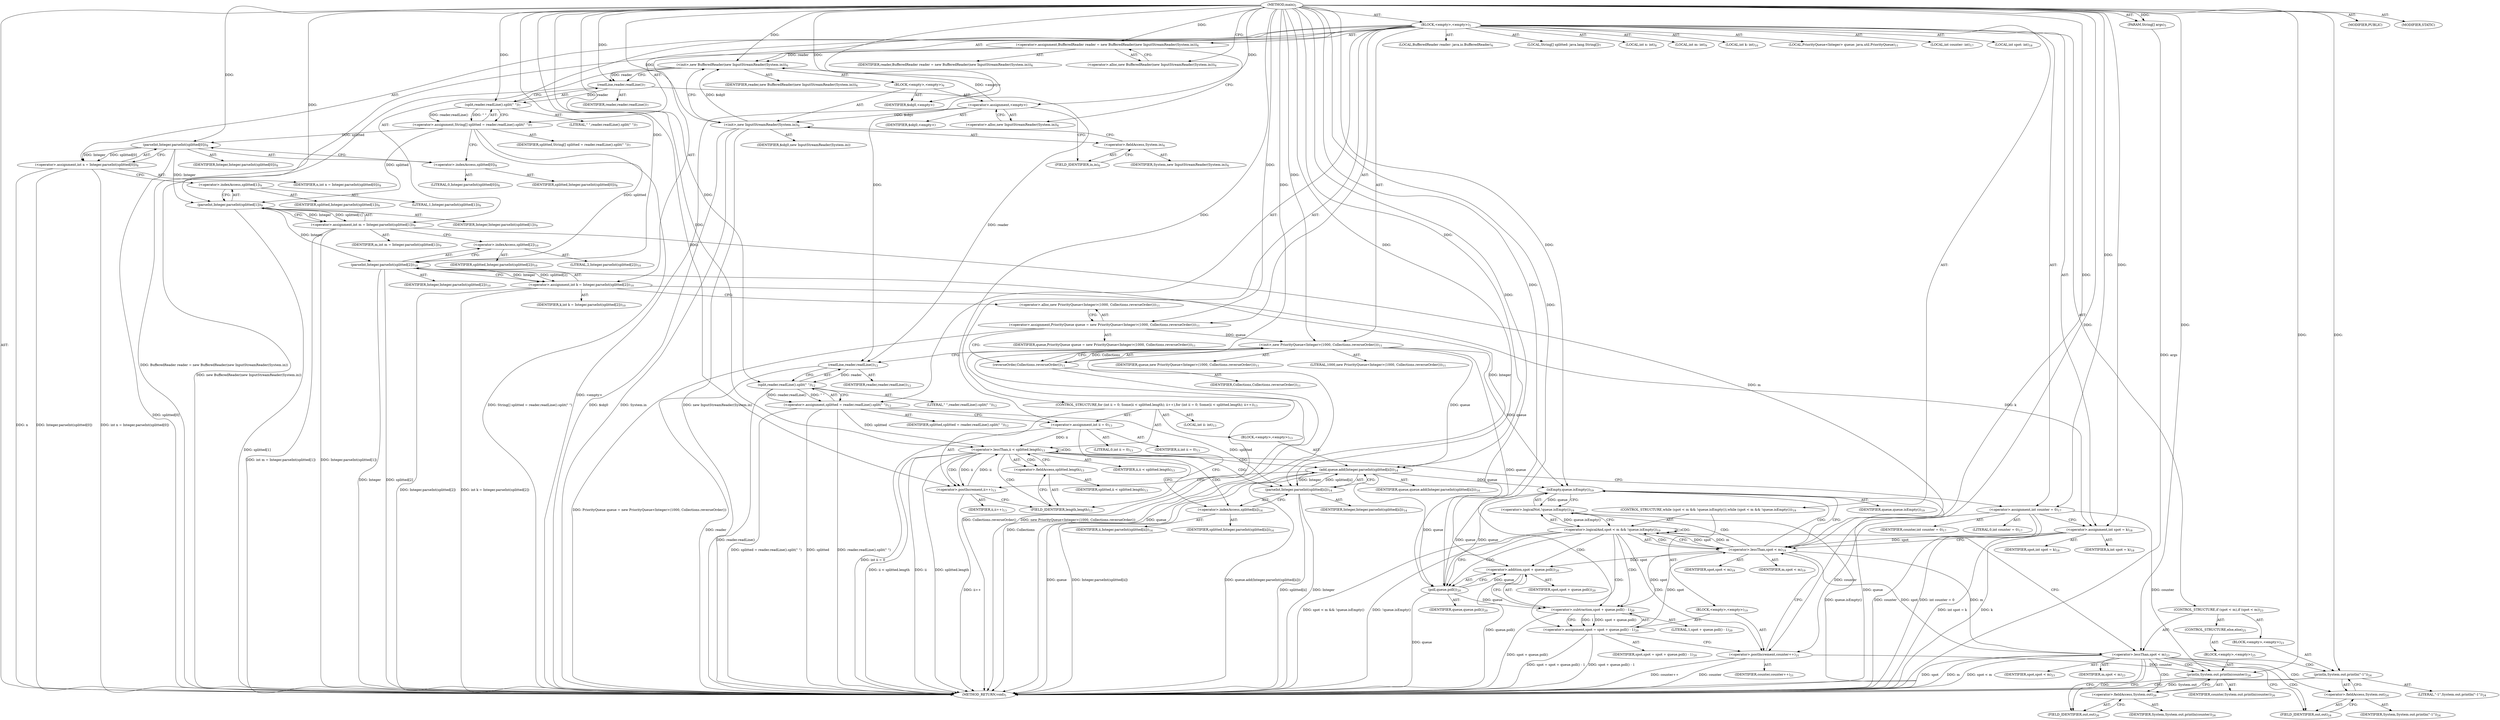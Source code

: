 digraph "main" {  
"21" [label = <(METHOD,main)<SUB>5</SUB>> ]
"22" [label = <(PARAM,String[] args)<SUB>5</SUB>> ]
"23" [label = <(BLOCK,&lt;empty&gt;,&lt;empty&gt;)<SUB>5</SUB>> ]
"4" [label = <(LOCAL,BufferedReader reader: java.io.BufferedReader)<SUB>6</SUB>> ]
"24" [label = <(&lt;operator&gt;.assignment,BufferedReader reader = new BufferedReader(new InputStreamReader(System.in)))<SUB>6</SUB>> ]
"25" [label = <(IDENTIFIER,reader,BufferedReader reader = new BufferedReader(new InputStreamReader(System.in)))<SUB>6</SUB>> ]
"26" [label = <(&lt;operator&gt;.alloc,new BufferedReader(new InputStreamReader(System.in)))<SUB>6</SUB>> ]
"27" [label = <(&lt;init&gt;,new BufferedReader(new InputStreamReader(System.in)))<SUB>6</SUB>> ]
"3" [label = <(IDENTIFIER,reader,new BufferedReader(new InputStreamReader(System.in)))<SUB>6</SUB>> ]
"28" [label = <(BLOCK,&lt;empty&gt;,&lt;empty&gt;)<SUB>6</SUB>> ]
"29" [label = <(&lt;operator&gt;.assignment,&lt;empty&gt;)> ]
"30" [label = <(IDENTIFIER,$obj0,&lt;empty&gt;)> ]
"31" [label = <(&lt;operator&gt;.alloc,new InputStreamReader(System.in))<SUB>6</SUB>> ]
"32" [label = <(&lt;init&gt;,new InputStreamReader(System.in))<SUB>6</SUB>> ]
"33" [label = <(IDENTIFIER,$obj0,new InputStreamReader(System.in))> ]
"34" [label = <(&lt;operator&gt;.fieldAccess,System.in)<SUB>6</SUB>> ]
"35" [label = <(IDENTIFIER,System,new InputStreamReader(System.in))<SUB>6</SUB>> ]
"36" [label = <(FIELD_IDENTIFIER,in,in)<SUB>6</SUB>> ]
"37" [label = <(IDENTIFIER,$obj0,&lt;empty&gt;)> ]
"38" [label = <(LOCAL,String[] splitted: java.lang.String[])<SUB>7</SUB>> ]
"39" [label = <(&lt;operator&gt;.assignment,String[] splitted = reader.readLine().split(&quot; &quot;))<SUB>7</SUB>> ]
"40" [label = <(IDENTIFIER,splitted,String[] splitted = reader.readLine().split(&quot; &quot;))<SUB>7</SUB>> ]
"41" [label = <(split,reader.readLine().split(&quot; &quot;))<SUB>7</SUB>> ]
"42" [label = <(readLine,reader.readLine())<SUB>7</SUB>> ]
"43" [label = <(IDENTIFIER,reader,reader.readLine())<SUB>7</SUB>> ]
"44" [label = <(LITERAL,&quot; &quot;,reader.readLine().split(&quot; &quot;))<SUB>7</SUB>> ]
"45" [label = <(LOCAL,int n: int)<SUB>8</SUB>> ]
"46" [label = <(&lt;operator&gt;.assignment,int n = Integer.parseInt(splitted[0]))<SUB>8</SUB>> ]
"47" [label = <(IDENTIFIER,n,int n = Integer.parseInt(splitted[0]))<SUB>8</SUB>> ]
"48" [label = <(parseInt,Integer.parseInt(splitted[0]))<SUB>8</SUB>> ]
"49" [label = <(IDENTIFIER,Integer,Integer.parseInt(splitted[0]))<SUB>8</SUB>> ]
"50" [label = <(&lt;operator&gt;.indexAccess,splitted[0])<SUB>8</SUB>> ]
"51" [label = <(IDENTIFIER,splitted,Integer.parseInt(splitted[0]))<SUB>8</SUB>> ]
"52" [label = <(LITERAL,0,Integer.parseInt(splitted[0]))<SUB>8</SUB>> ]
"53" [label = <(LOCAL,int m: int)<SUB>9</SUB>> ]
"54" [label = <(&lt;operator&gt;.assignment,int m = Integer.parseInt(splitted[1]))<SUB>9</SUB>> ]
"55" [label = <(IDENTIFIER,m,int m = Integer.parseInt(splitted[1]))<SUB>9</SUB>> ]
"56" [label = <(parseInt,Integer.parseInt(splitted[1]))<SUB>9</SUB>> ]
"57" [label = <(IDENTIFIER,Integer,Integer.parseInt(splitted[1]))<SUB>9</SUB>> ]
"58" [label = <(&lt;operator&gt;.indexAccess,splitted[1])<SUB>9</SUB>> ]
"59" [label = <(IDENTIFIER,splitted,Integer.parseInt(splitted[1]))<SUB>9</SUB>> ]
"60" [label = <(LITERAL,1,Integer.parseInt(splitted[1]))<SUB>9</SUB>> ]
"61" [label = <(LOCAL,int k: int)<SUB>10</SUB>> ]
"62" [label = <(&lt;operator&gt;.assignment,int k = Integer.parseInt(splitted[2]))<SUB>10</SUB>> ]
"63" [label = <(IDENTIFIER,k,int k = Integer.parseInt(splitted[2]))<SUB>10</SUB>> ]
"64" [label = <(parseInt,Integer.parseInt(splitted[2]))<SUB>10</SUB>> ]
"65" [label = <(IDENTIFIER,Integer,Integer.parseInt(splitted[2]))<SUB>10</SUB>> ]
"66" [label = <(&lt;operator&gt;.indexAccess,splitted[2])<SUB>10</SUB>> ]
"67" [label = <(IDENTIFIER,splitted,Integer.parseInt(splitted[2]))<SUB>10</SUB>> ]
"68" [label = <(LITERAL,2,Integer.parseInt(splitted[2]))<SUB>10</SUB>> ]
"6" [label = <(LOCAL,PriorityQueue&lt;Integer&gt; queue: java.util.PriorityQueue)<SUB>11</SUB>> ]
"69" [label = <(&lt;operator&gt;.assignment,PriorityQueue queue = new PriorityQueue&lt;Integer&gt;(1000, Collections.reverseOrder()))<SUB>11</SUB>> ]
"70" [label = <(IDENTIFIER,queue,PriorityQueue queue = new PriorityQueue&lt;Integer&gt;(1000, Collections.reverseOrder()))<SUB>11</SUB>> ]
"71" [label = <(&lt;operator&gt;.alloc,new PriorityQueue&lt;Integer&gt;(1000, Collections.reverseOrder()))<SUB>11</SUB>> ]
"72" [label = <(&lt;init&gt;,new PriorityQueue&lt;Integer&gt;(1000, Collections.reverseOrder()))<SUB>11</SUB>> ]
"5" [label = <(IDENTIFIER,queue,new PriorityQueue&lt;Integer&gt;(1000, Collections.reverseOrder()))<SUB>11</SUB>> ]
"73" [label = <(LITERAL,1000,new PriorityQueue&lt;Integer&gt;(1000, Collections.reverseOrder()))<SUB>11</SUB>> ]
"74" [label = <(reverseOrder,Collections.reverseOrder())<SUB>11</SUB>> ]
"75" [label = <(IDENTIFIER,Collections,Collections.reverseOrder())<SUB>11</SUB>> ]
"76" [label = <(&lt;operator&gt;.assignment,splitted = reader.readLine().split(&quot; &quot;))<SUB>12</SUB>> ]
"77" [label = <(IDENTIFIER,splitted,splitted = reader.readLine().split(&quot; &quot;))<SUB>12</SUB>> ]
"78" [label = <(split,reader.readLine().split(&quot; &quot;))<SUB>12</SUB>> ]
"79" [label = <(readLine,reader.readLine())<SUB>12</SUB>> ]
"80" [label = <(IDENTIFIER,reader,reader.readLine())<SUB>12</SUB>> ]
"81" [label = <(LITERAL,&quot; &quot;,reader.readLine().split(&quot; &quot;))<SUB>12</SUB>> ]
"82" [label = <(CONTROL_STRUCTURE,for (int ii = 0; Some(ii &lt; splitted.length); ii++),for (int ii = 0; Some(ii &lt; splitted.length); ii++))<SUB>13</SUB>> ]
"83" [label = <(LOCAL,int ii: int)<SUB>13</SUB>> ]
"84" [label = <(&lt;operator&gt;.assignment,int ii = 0)<SUB>13</SUB>> ]
"85" [label = <(IDENTIFIER,ii,int ii = 0)<SUB>13</SUB>> ]
"86" [label = <(LITERAL,0,int ii = 0)<SUB>13</SUB>> ]
"87" [label = <(&lt;operator&gt;.lessThan,ii &lt; splitted.length)<SUB>13</SUB>> ]
"88" [label = <(IDENTIFIER,ii,ii &lt; splitted.length)<SUB>13</SUB>> ]
"89" [label = <(&lt;operator&gt;.fieldAccess,splitted.length)<SUB>13</SUB>> ]
"90" [label = <(IDENTIFIER,splitted,ii &lt; splitted.length)<SUB>13</SUB>> ]
"91" [label = <(FIELD_IDENTIFIER,length,length)<SUB>13</SUB>> ]
"92" [label = <(&lt;operator&gt;.postIncrement,ii++)<SUB>13</SUB>> ]
"93" [label = <(IDENTIFIER,ii,ii++)<SUB>13</SUB>> ]
"94" [label = <(BLOCK,&lt;empty&gt;,&lt;empty&gt;)<SUB>13</SUB>> ]
"95" [label = <(add,queue.add(Integer.parseInt(splitted[ii])))<SUB>14</SUB>> ]
"96" [label = <(IDENTIFIER,queue,queue.add(Integer.parseInt(splitted[ii])))<SUB>14</SUB>> ]
"97" [label = <(parseInt,Integer.parseInt(splitted[ii]))<SUB>14</SUB>> ]
"98" [label = <(IDENTIFIER,Integer,Integer.parseInt(splitted[ii]))<SUB>14</SUB>> ]
"99" [label = <(&lt;operator&gt;.indexAccess,splitted[ii])<SUB>14</SUB>> ]
"100" [label = <(IDENTIFIER,splitted,Integer.parseInt(splitted[ii]))<SUB>14</SUB>> ]
"101" [label = <(IDENTIFIER,ii,Integer.parseInt(splitted[ii]))<SUB>14</SUB>> ]
"102" [label = <(LOCAL,int counter: int)<SUB>17</SUB>> ]
"103" [label = <(&lt;operator&gt;.assignment,int counter = 0)<SUB>17</SUB>> ]
"104" [label = <(IDENTIFIER,counter,int counter = 0)<SUB>17</SUB>> ]
"105" [label = <(LITERAL,0,int counter = 0)<SUB>17</SUB>> ]
"106" [label = <(LOCAL,int spot: int)<SUB>18</SUB>> ]
"107" [label = <(&lt;operator&gt;.assignment,int spot = k)<SUB>18</SUB>> ]
"108" [label = <(IDENTIFIER,spot,int spot = k)<SUB>18</SUB>> ]
"109" [label = <(IDENTIFIER,k,int spot = k)<SUB>18</SUB>> ]
"110" [label = <(CONTROL_STRUCTURE,while (spot &lt; m &amp;&amp; !queue.isEmpty()),while (spot &lt; m &amp;&amp; !queue.isEmpty()))<SUB>19</SUB>> ]
"111" [label = <(&lt;operator&gt;.logicalAnd,spot &lt; m &amp;&amp; !queue.isEmpty())<SUB>19</SUB>> ]
"112" [label = <(&lt;operator&gt;.lessThan,spot &lt; m)<SUB>19</SUB>> ]
"113" [label = <(IDENTIFIER,spot,spot &lt; m)<SUB>19</SUB>> ]
"114" [label = <(IDENTIFIER,m,spot &lt; m)<SUB>19</SUB>> ]
"115" [label = <(&lt;operator&gt;.logicalNot,!queue.isEmpty())<SUB>19</SUB>> ]
"116" [label = <(isEmpty,queue.isEmpty())<SUB>19</SUB>> ]
"117" [label = <(IDENTIFIER,queue,queue.isEmpty())<SUB>19</SUB>> ]
"118" [label = <(BLOCK,&lt;empty&gt;,&lt;empty&gt;)<SUB>19</SUB>> ]
"119" [label = <(&lt;operator&gt;.assignment,spot = spot + queue.poll() - 1)<SUB>20</SUB>> ]
"120" [label = <(IDENTIFIER,spot,spot = spot + queue.poll() - 1)<SUB>20</SUB>> ]
"121" [label = <(&lt;operator&gt;.subtraction,spot + queue.poll() - 1)<SUB>20</SUB>> ]
"122" [label = <(&lt;operator&gt;.addition,spot + queue.poll())<SUB>20</SUB>> ]
"123" [label = <(IDENTIFIER,spot,spot + queue.poll())<SUB>20</SUB>> ]
"124" [label = <(poll,queue.poll())<SUB>20</SUB>> ]
"125" [label = <(IDENTIFIER,queue,queue.poll())<SUB>20</SUB>> ]
"126" [label = <(LITERAL,1,spot + queue.poll() - 1)<SUB>20</SUB>> ]
"127" [label = <(&lt;operator&gt;.postIncrement,counter++)<SUB>21</SUB>> ]
"128" [label = <(IDENTIFIER,counter,counter++)<SUB>21</SUB>> ]
"129" [label = <(CONTROL_STRUCTURE,if (spot &lt; m),if (spot &lt; m))<SUB>23</SUB>> ]
"130" [label = <(&lt;operator&gt;.lessThan,spot &lt; m)<SUB>23</SUB>> ]
"131" [label = <(IDENTIFIER,spot,spot &lt; m)<SUB>23</SUB>> ]
"132" [label = <(IDENTIFIER,m,spot &lt; m)<SUB>23</SUB>> ]
"133" [label = <(BLOCK,&lt;empty&gt;,&lt;empty&gt;)<SUB>23</SUB>> ]
"134" [label = <(println,System.out.println(&quot;-1&quot;))<SUB>24</SUB>> ]
"135" [label = <(&lt;operator&gt;.fieldAccess,System.out)<SUB>24</SUB>> ]
"136" [label = <(IDENTIFIER,System,System.out.println(&quot;-1&quot;))<SUB>24</SUB>> ]
"137" [label = <(FIELD_IDENTIFIER,out,out)<SUB>24</SUB>> ]
"138" [label = <(LITERAL,&quot;-1&quot;,System.out.println(&quot;-1&quot;))<SUB>24</SUB>> ]
"139" [label = <(CONTROL_STRUCTURE,else,else)<SUB>25</SUB>> ]
"140" [label = <(BLOCK,&lt;empty&gt;,&lt;empty&gt;)<SUB>25</SUB>> ]
"141" [label = <(println,System.out.println(counter))<SUB>26</SUB>> ]
"142" [label = <(&lt;operator&gt;.fieldAccess,System.out)<SUB>26</SUB>> ]
"143" [label = <(IDENTIFIER,System,System.out.println(counter))<SUB>26</SUB>> ]
"144" [label = <(FIELD_IDENTIFIER,out,out)<SUB>26</SUB>> ]
"145" [label = <(IDENTIFIER,counter,System.out.println(counter))<SUB>26</SUB>> ]
"146" [label = <(MODIFIER,PUBLIC)> ]
"147" [label = <(MODIFIER,STATIC)> ]
"148" [label = <(METHOD_RETURN,void)<SUB>5</SUB>> ]
  "21" -> "22"  [ label = "AST: "] 
  "21" -> "23"  [ label = "AST: "] 
  "21" -> "146"  [ label = "AST: "] 
  "21" -> "147"  [ label = "AST: "] 
  "21" -> "148"  [ label = "AST: "] 
  "23" -> "4"  [ label = "AST: "] 
  "23" -> "24"  [ label = "AST: "] 
  "23" -> "27"  [ label = "AST: "] 
  "23" -> "38"  [ label = "AST: "] 
  "23" -> "39"  [ label = "AST: "] 
  "23" -> "45"  [ label = "AST: "] 
  "23" -> "46"  [ label = "AST: "] 
  "23" -> "53"  [ label = "AST: "] 
  "23" -> "54"  [ label = "AST: "] 
  "23" -> "61"  [ label = "AST: "] 
  "23" -> "62"  [ label = "AST: "] 
  "23" -> "6"  [ label = "AST: "] 
  "23" -> "69"  [ label = "AST: "] 
  "23" -> "72"  [ label = "AST: "] 
  "23" -> "76"  [ label = "AST: "] 
  "23" -> "82"  [ label = "AST: "] 
  "23" -> "102"  [ label = "AST: "] 
  "23" -> "103"  [ label = "AST: "] 
  "23" -> "106"  [ label = "AST: "] 
  "23" -> "107"  [ label = "AST: "] 
  "23" -> "110"  [ label = "AST: "] 
  "23" -> "129"  [ label = "AST: "] 
  "24" -> "25"  [ label = "AST: "] 
  "24" -> "26"  [ label = "AST: "] 
  "27" -> "3"  [ label = "AST: "] 
  "27" -> "28"  [ label = "AST: "] 
  "28" -> "29"  [ label = "AST: "] 
  "28" -> "32"  [ label = "AST: "] 
  "28" -> "37"  [ label = "AST: "] 
  "29" -> "30"  [ label = "AST: "] 
  "29" -> "31"  [ label = "AST: "] 
  "32" -> "33"  [ label = "AST: "] 
  "32" -> "34"  [ label = "AST: "] 
  "34" -> "35"  [ label = "AST: "] 
  "34" -> "36"  [ label = "AST: "] 
  "39" -> "40"  [ label = "AST: "] 
  "39" -> "41"  [ label = "AST: "] 
  "41" -> "42"  [ label = "AST: "] 
  "41" -> "44"  [ label = "AST: "] 
  "42" -> "43"  [ label = "AST: "] 
  "46" -> "47"  [ label = "AST: "] 
  "46" -> "48"  [ label = "AST: "] 
  "48" -> "49"  [ label = "AST: "] 
  "48" -> "50"  [ label = "AST: "] 
  "50" -> "51"  [ label = "AST: "] 
  "50" -> "52"  [ label = "AST: "] 
  "54" -> "55"  [ label = "AST: "] 
  "54" -> "56"  [ label = "AST: "] 
  "56" -> "57"  [ label = "AST: "] 
  "56" -> "58"  [ label = "AST: "] 
  "58" -> "59"  [ label = "AST: "] 
  "58" -> "60"  [ label = "AST: "] 
  "62" -> "63"  [ label = "AST: "] 
  "62" -> "64"  [ label = "AST: "] 
  "64" -> "65"  [ label = "AST: "] 
  "64" -> "66"  [ label = "AST: "] 
  "66" -> "67"  [ label = "AST: "] 
  "66" -> "68"  [ label = "AST: "] 
  "69" -> "70"  [ label = "AST: "] 
  "69" -> "71"  [ label = "AST: "] 
  "72" -> "5"  [ label = "AST: "] 
  "72" -> "73"  [ label = "AST: "] 
  "72" -> "74"  [ label = "AST: "] 
  "74" -> "75"  [ label = "AST: "] 
  "76" -> "77"  [ label = "AST: "] 
  "76" -> "78"  [ label = "AST: "] 
  "78" -> "79"  [ label = "AST: "] 
  "78" -> "81"  [ label = "AST: "] 
  "79" -> "80"  [ label = "AST: "] 
  "82" -> "83"  [ label = "AST: "] 
  "82" -> "84"  [ label = "AST: "] 
  "82" -> "87"  [ label = "AST: "] 
  "82" -> "92"  [ label = "AST: "] 
  "82" -> "94"  [ label = "AST: "] 
  "84" -> "85"  [ label = "AST: "] 
  "84" -> "86"  [ label = "AST: "] 
  "87" -> "88"  [ label = "AST: "] 
  "87" -> "89"  [ label = "AST: "] 
  "89" -> "90"  [ label = "AST: "] 
  "89" -> "91"  [ label = "AST: "] 
  "92" -> "93"  [ label = "AST: "] 
  "94" -> "95"  [ label = "AST: "] 
  "95" -> "96"  [ label = "AST: "] 
  "95" -> "97"  [ label = "AST: "] 
  "97" -> "98"  [ label = "AST: "] 
  "97" -> "99"  [ label = "AST: "] 
  "99" -> "100"  [ label = "AST: "] 
  "99" -> "101"  [ label = "AST: "] 
  "103" -> "104"  [ label = "AST: "] 
  "103" -> "105"  [ label = "AST: "] 
  "107" -> "108"  [ label = "AST: "] 
  "107" -> "109"  [ label = "AST: "] 
  "110" -> "111"  [ label = "AST: "] 
  "110" -> "118"  [ label = "AST: "] 
  "111" -> "112"  [ label = "AST: "] 
  "111" -> "115"  [ label = "AST: "] 
  "112" -> "113"  [ label = "AST: "] 
  "112" -> "114"  [ label = "AST: "] 
  "115" -> "116"  [ label = "AST: "] 
  "116" -> "117"  [ label = "AST: "] 
  "118" -> "119"  [ label = "AST: "] 
  "118" -> "127"  [ label = "AST: "] 
  "119" -> "120"  [ label = "AST: "] 
  "119" -> "121"  [ label = "AST: "] 
  "121" -> "122"  [ label = "AST: "] 
  "121" -> "126"  [ label = "AST: "] 
  "122" -> "123"  [ label = "AST: "] 
  "122" -> "124"  [ label = "AST: "] 
  "124" -> "125"  [ label = "AST: "] 
  "127" -> "128"  [ label = "AST: "] 
  "129" -> "130"  [ label = "AST: "] 
  "129" -> "133"  [ label = "AST: "] 
  "129" -> "139"  [ label = "AST: "] 
  "130" -> "131"  [ label = "AST: "] 
  "130" -> "132"  [ label = "AST: "] 
  "133" -> "134"  [ label = "AST: "] 
  "134" -> "135"  [ label = "AST: "] 
  "134" -> "138"  [ label = "AST: "] 
  "135" -> "136"  [ label = "AST: "] 
  "135" -> "137"  [ label = "AST: "] 
  "139" -> "140"  [ label = "AST: "] 
  "140" -> "141"  [ label = "AST: "] 
  "141" -> "142"  [ label = "AST: "] 
  "141" -> "145"  [ label = "AST: "] 
  "142" -> "143"  [ label = "AST: "] 
  "142" -> "144"  [ label = "AST: "] 
  "24" -> "31"  [ label = "CFG: "] 
  "27" -> "42"  [ label = "CFG: "] 
  "39" -> "50"  [ label = "CFG: "] 
  "46" -> "58"  [ label = "CFG: "] 
  "54" -> "66"  [ label = "CFG: "] 
  "62" -> "71"  [ label = "CFG: "] 
  "69" -> "74"  [ label = "CFG: "] 
  "72" -> "79"  [ label = "CFG: "] 
  "76" -> "84"  [ label = "CFG: "] 
  "103" -> "107"  [ label = "CFG: "] 
  "107" -> "112"  [ label = "CFG: "] 
  "26" -> "24"  [ label = "CFG: "] 
  "41" -> "39"  [ label = "CFG: "] 
  "48" -> "46"  [ label = "CFG: "] 
  "56" -> "54"  [ label = "CFG: "] 
  "64" -> "62"  [ label = "CFG: "] 
  "71" -> "69"  [ label = "CFG: "] 
  "74" -> "72"  [ label = "CFG: "] 
  "78" -> "76"  [ label = "CFG: "] 
  "84" -> "91"  [ label = "CFG: "] 
  "87" -> "99"  [ label = "CFG: "] 
  "87" -> "103"  [ label = "CFG: "] 
  "92" -> "91"  [ label = "CFG: "] 
  "111" -> "124"  [ label = "CFG: "] 
  "111" -> "130"  [ label = "CFG: "] 
  "130" -> "137"  [ label = "CFG: "] 
  "130" -> "144"  [ label = "CFG: "] 
  "29" -> "36"  [ label = "CFG: "] 
  "32" -> "27"  [ label = "CFG: "] 
  "42" -> "41"  [ label = "CFG: "] 
  "50" -> "48"  [ label = "CFG: "] 
  "58" -> "56"  [ label = "CFG: "] 
  "66" -> "64"  [ label = "CFG: "] 
  "79" -> "78"  [ label = "CFG: "] 
  "89" -> "87"  [ label = "CFG: "] 
  "95" -> "92"  [ label = "CFG: "] 
  "112" -> "111"  [ label = "CFG: "] 
  "112" -> "116"  [ label = "CFG: "] 
  "115" -> "111"  [ label = "CFG: "] 
  "119" -> "127"  [ label = "CFG: "] 
  "127" -> "112"  [ label = "CFG: "] 
  "134" -> "148"  [ label = "CFG: "] 
  "31" -> "29"  [ label = "CFG: "] 
  "34" -> "32"  [ label = "CFG: "] 
  "91" -> "89"  [ label = "CFG: "] 
  "97" -> "95"  [ label = "CFG: "] 
  "116" -> "115"  [ label = "CFG: "] 
  "121" -> "119"  [ label = "CFG: "] 
  "135" -> "134"  [ label = "CFG: "] 
  "141" -> "148"  [ label = "CFG: "] 
  "36" -> "34"  [ label = "CFG: "] 
  "99" -> "97"  [ label = "CFG: "] 
  "122" -> "121"  [ label = "CFG: "] 
  "137" -> "135"  [ label = "CFG: "] 
  "142" -> "141"  [ label = "CFG: "] 
  "124" -> "122"  [ label = "CFG: "] 
  "144" -> "142"  [ label = "CFG: "] 
  "21" -> "26"  [ label = "CFG: "] 
  "22" -> "148"  [ label = "DDG: args"] 
  "24" -> "148"  [ label = "DDG: BufferedReader reader = new BufferedReader(new InputStreamReader(System.in))"] 
  "29" -> "148"  [ label = "DDG: &lt;empty&gt;"] 
  "32" -> "148"  [ label = "DDG: $obj0"] 
  "32" -> "148"  [ label = "DDG: System.in"] 
  "32" -> "148"  [ label = "DDG: new InputStreamReader(System.in)"] 
  "27" -> "148"  [ label = "DDG: new BufferedReader(new InputStreamReader(System.in))"] 
  "39" -> "148"  [ label = "DDG: String[] splitted = reader.readLine().split(&quot; &quot;)"] 
  "46" -> "148"  [ label = "DDG: n"] 
  "48" -> "148"  [ label = "DDG: splitted[0]"] 
  "46" -> "148"  [ label = "DDG: Integer.parseInt(splitted[0])"] 
  "46" -> "148"  [ label = "DDG: int n = Integer.parseInt(splitted[0])"] 
  "56" -> "148"  [ label = "DDG: splitted[1]"] 
  "54" -> "148"  [ label = "DDG: Integer.parseInt(splitted[1])"] 
  "54" -> "148"  [ label = "DDG: int m = Integer.parseInt(splitted[1])"] 
  "64" -> "148"  [ label = "DDG: Integer"] 
  "64" -> "148"  [ label = "DDG: splitted[2]"] 
  "62" -> "148"  [ label = "DDG: Integer.parseInt(splitted[2])"] 
  "62" -> "148"  [ label = "DDG: int k = Integer.parseInt(splitted[2])"] 
  "69" -> "148"  [ label = "DDG: PriorityQueue queue = new PriorityQueue&lt;Integer&gt;(1000, Collections.reverseOrder())"] 
  "72" -> "148"  [ label = "DDG: queue"] 
  "72" -> "148"  [ label = "DDG: Collections.reverseOrder()"] 
  "72" -> "148"  [ label = "DDG: new PriorityQueue&lt;Integer&gt;(1000, Collections.reverseOrder())"] 
  "76" -> "148"  [ label = "DDG: splitted"] 
  "79" -> "148"  [ label = "DDG: reader"] 
  "78" -> "148"  [ label = "DDG: reader.readLine()"] 
  "76" -> "148"  [ label = "DDG: reader.readLine().split(&quot; &quot;)"] 
  "76" -> "148"  [ label = "DDG: splitted = reader.readLine().split(&quot; &quot;)"] 
  "84" -> "148"  [ label = "DDG: int ii = 0"] 
  "87" -> "148"  [ label = "DDG: ii"] 
  "87" -> "148"  [ label = "DDG: splitted.length"] 
  "87" -> "148"  [ label = "DDG: ii &lt; splitted.length"] 
  "103" -> "148"  [ label = "DDG: counter"] 
  "103" -> "148"  [ label = "DDG: int counter = 0"] 
  "107" -> "148"  [ label = "DDG: k"] 
  "107" -> "148"  [ label = "DDG: int spot = k"] 
  "116" -> "148"  [ label = "DDG: queue"] 
  "115" -> "148"  [ label = "DDG: queue.isEmpty()"] 
  "111" -> "148"  [ label = "DDG: !queue.isEmpty()"] 
  "111" -> "148"  [ label = "DDG: spot &lt; m &amp;&amp; !queue.isEmpty()"] 
  "130" -> "148"  [ label = "DDG: spot"] 
  "130" -> "148"  [ label = "DDG: m"] 
  "130" -> "148"  [ label = "DDG: spot &lt; m"] 
  "134" -> "148"  [ label = "DDG: System.out"] 
  "124" -> "148"  [ label = "DDG: queue"] 
  "122" -> "148"  [ label = "DDG: queue.poll()"] 
  "121" -> "148"  [ label = "DDG: spot + queue.poll()"] 
  "119" -> "148"  [ label = "DDG: spot + queue.poll() - 1"] 
  "119" -> "148"  [ label = "DDG: spot = spot + queue.poll() - 1"] 
  "127" -> "148"  [ label = "DDG: counter"] 
  "127" -> "148"  [ label = "DDG: counter++"] 
  "95" -> "148"  [ label = "DDG: queue"] 
  "97" -> "148"  [ label = "DDG: Integer"] 
  "97" -> "148"  [ label = "DDG: splitted[ii]"] 
  "95" -> "148"  [ label = "DDG: Integer.parseInt(splitted[ii])"] 
  "95" -> "148"  [ label = "DDG: queue.add(Integer.parseInt(splitted[ii]))"] 
  "92" -> "148"  [ label = "DDG: ii++"] 
  "74" -> "148"  [ label = "DDG: Collections"] 
  "21" -> "22"  [ label = "DDG: "] 
  "21" -> "24"  [ label = "DDG: "] 
  "41" -> "39"  [ label = "DDG: reader.readLine()"] 
  "41" -> "39"  [ label = "DDG: &quot; &quot;"] 
  "48" -> "46"  [ label = "DDG: Integer"] 
  "48" -> "46"  [ label = "DDG: splitted[0]"] 
  "56" -> "54"  [ label = "DDG: Integer"] 
  "56" -> "54"  [ label = "DDG: splitted[1]"] 
  "64" -> "62"  [ label = "DDG: Integer"] 
  "64" -> "62"  [ label = "DDG: splitted[2]"] 
  "21" -> "69"  [ label = "DDG: "] 
  "78" -> "76"  [ label = "DDG: reader.readLine()"] 
  "78" -> "76"  [ label = "DDG: &quot; &quot;"] 
  "21" -> "103"  [ label = "DDG: "] 
  "62" -> "107"  [ label = "DDG: k"] 
  "21" -> "107"  [ label = "DDG: "] 
  "24" -> "27"  [ label = "DDG: reader"] 
  "21" -> "27"  [ label = "DDG: "] 
  "29" -> "27"  [ label = "DDG: &lt;empty&gt;"] 
  "32" -> "27"  [ label = "DDG: $obj0"] 
  "69" -> "72"  [ label = "DDG: queue"] 
  "21" -> "72"  [ label = "DDG: "] 
  "74" -> "72"  [ label = "DDG: Collections"] 
  "21" -> "84"  [ label = "DDG: "] 
  "21" -> "29"  [ label = "DDG: "] 
  "21" -> "37"  [ label = "DDG: "] 
  "42" -> "41"  [ label = "DDG: reader"] 
  "21" -> "41"  [ label = "DDG: "] 
  "21" -> "48"  [ label = "DDG: "] 
  "39" -> "48"  [ label = "DDG: splitted"] 
  "48" -> "56"  [ label = "DDG: Integer"] 
  "21" -> "56"  [ label = "DDG: "] 
  "39" -> "56"  [ label = "DDG: splitted"] 
  "56" -> "64"  [ label = "DDG: Integer"] 
  "21" -> "64"  [ label = "DDG: "] 
  "39" -> "64"  [ label = "DDG: splitted"] 
  "21" -> "74"  [ label = "DDG: "] 
  "79" -> "78"  [ label = "DDG: reader"] 
  "21" -> "78"  [ label = "DDG: "] 
  "84" -> "87"  [ label = "DDG: ii"] 
  "92" -> "87"  [ label = "DDG: ii"] 
  "21" -> "87"  [ label = "DDG: "] 
  "76" -> "87"  [ label = "DDG: splitted"] 
  "87" -> "92"  [ label = "DDG: ii"] 
  "21" -> "92"  [ label = "DDG: "] 
  "112" -> "111"  [ label = "DDG: spot"] 
  "112" -> "111"  [ label = "DDG: m"] 
  "115" -> "111"  [ label = "DDG: queue.isEmpty()"] 
  "121" -> "119"  [ label = "DDG: spot + queue.poll()"] 
  "121" -> "119"  [ label = "DDG: 1"] 
  "112" -> "130"  [ label = "DDG: spot"] 
  "21" -> "130"  [ label = "DDG: "] 
  "112" -> "130"  [ label = "DDG: m"] 
  "29" -> "32"  [ label = "DDG: $obj0"] 
  "21" -> "32"  [ label = "DDG: "] 
  "27" -> "42"  [ label = "DDG: reader"] 
  "21" -> "42"  [ label = "DDG: "] 
  "42" -> "79"  [ label = "DDG: reader"] 
  "21" -> "79"  [ label = "DDG: "] 
  "72" -> "95"  [ label = "DDG: queue"] 
  "21" -> "95"  [ label = "DDG: "] 
  "97" -> "95"  [ label = "DDG: Integer"] 
  "97" -> "95"  [ label = "DDG: splitted[ii]"] 
  "107" -> "112"  [ label = "DDG: spot"] 
  "119" -> "112"  [ label = "DDG: spot"] 
  "21" -> "112"  [ label = "DDG: "] 
  "54" -> "112"  [ label = "DDG: m"] 
  "116" -> "115"  [ label = "DDG: queue"] 
  "103" -> "127"  [ label = "DDG: counter"] 
  "21" -> "127"  [ label = "DDG: "] 
  "21" -> "134"  [ label = "DDG: "] 
  "64" -> "97"  [ label = "DDG: Integer"] 
  "21" -> "97"  [ label = "DDG: "] 
  "76" -> "97"  [ label = "DDG: splitted"] 
  "72" -> "116"  [ label = "DDG: queue"] 
  "124" -> "116"  [ label = "DDG: queue"] 
  "95" -> "116"  [ label = "DDG: queue"] 
  "21" -> "116"  [ label = "DDG: "] 
  "112" -> "121"  [ label = "DDG: spot"] 
  "21" -> "121"  [ label = "DDG: "] 
  "124" -> "121"  [ label = "DDG: queue"] 
  "103" -> "141"  [ label = "DDG: counter"] 
  "127" -> "141"  [ label = "DDG: counter"] 
  "21" -> "141"  [ label = "DDG: "] 
  "112" -> "122"  [ label = "DDG: spot"] 
  "21" -> "122"  [ label = "DDG: "] 
  "124" -> "122"  [ label = "DDG: queue"] 
  "72" -> "124"  [ label = "DDG: queue"] 
  "116" -> "124"  [ label = "DDG: queue"] 
  "95" -> "124"  [ label = "DDG: queue"] 
  "21" -> "124"  [ label = "DDG: "] 
  "87" -> "89"  [ label = "CDG: "] 
  "87" -> "99"  [ label = "CDG: "] 
  "87" -> "95"  [ label = "CDG: "] 
  "87" -> "92"  [ label = "CDG: "] 
  "87" -> "87"  [ label = "CDG: "] 
  "87" -> "97"  [ label = "CDG: "] 
  "87" -> "91"  [ label = "CDG: "] 
  "111" -> "122"  [ label = "CDG: "] 
  "111" -> "119"  [ label = "CDG: "] 
  "111" -> "121"  [ label = "CDG: "] 
  "111" -> "127"  [ label = "CDG: "] 
  "111" -> "112"  [ label = "CDG: "] 
  "111" -> "124"  [ label = "CDG: "] 
  "111" -> "111"  [ label = "CDG: "] 
  "130" -> "141"  [ label = "CDG: "] 
  "130" -> "135"  [ label = "CDG: "] 
  "130" -> "142"  [ label = "CDG: "] 
  "130" -> "144"  [ label = "CDG: "] 
  "130" -> "134"  [ label = "CDG: "] 
  "130" -> "137"  [ label = "CDG: "] 
  "112" -> "115"  [ label = "CDG: "] 
  "112" -> "116"  [ label = "CDG: "] 
}
